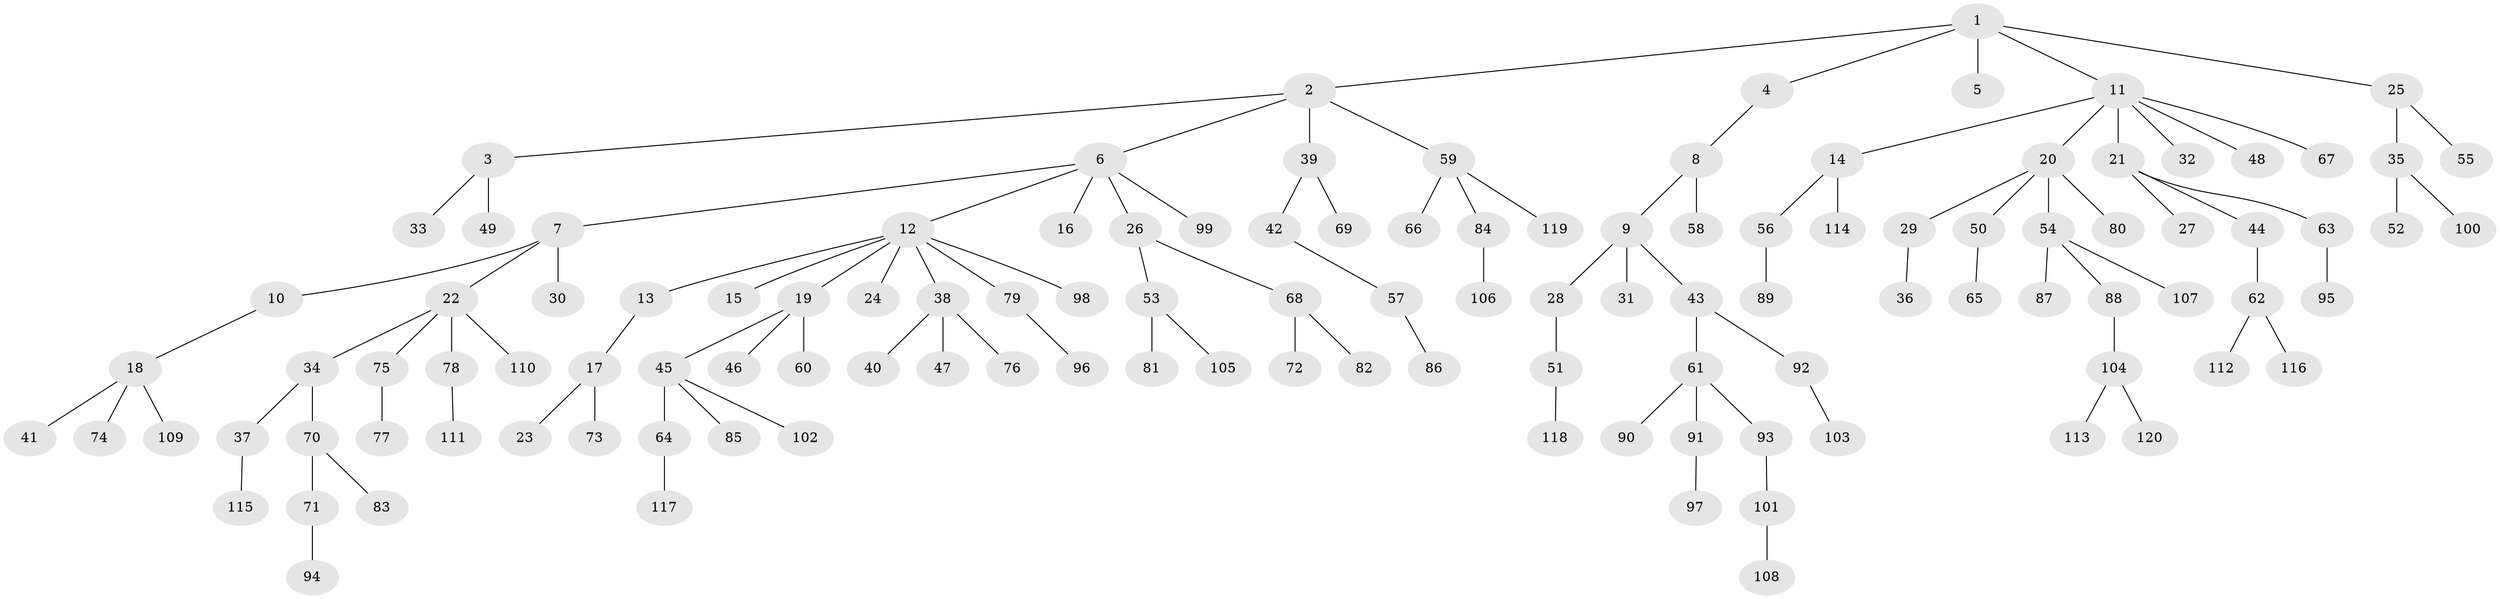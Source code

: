 // Generated by graph-tools (version 1.1) at 2025/37/03/09/25 02:37:03]
// undirected, 120 vertices, 119 edges
graph export_dot {
graph [start="1"]
  node [color=gray90,style=filled];
  1;
  2;
  3;
  4;
  5;
  6;
  7;
  8;
  9;
  10;
  11;
  12;
  13;
  14;
  15;
  16;
  17;
  18;
  19;
  20;
  21;
  22;
  23;
  24;
  25;
  26;
  27;
  28;
  29;
  30;
  31;
  32;
  33;
  34;
  35;
  36;
  37;
  38;
  39;
  40;
  41;
  42;
  43;
  44;
  45;
  46;
  47;
  48;
  49;
  50;
  51;
  52;
  53;
  54;
  55;
  56;
  57;
  58;
  59;
  60;
  61;
  62;
  63;
  64;
  65;
  66;
  67;
  68;
  69;
  70;
  71;
  72;
  73;
  74;
  75;
  76;
  77;
  78;
  79;
  80;
  81;
  82;
  83;
  84;
  85;
  86;
  87;
  88;
  89;
  90;
  91;
  92;
  93;
  94;
  95;
  96;
  97;
  98;
  99;
  100;
  101;
  102;
  103;
  104;
  105;
  106;
  107;
  108;
  109;
  110;
  111;
  112;
  113;
  114;
  115;
  116;
  117;
  118;
  119;
  120;
  1 -- 2;
  1 -- 4;
  1 -- 5;
  1 -- 11;
  1 -- 25;
  2 -- 3;
  2 -- 6;
  2 -- 39;
  2 -- 59;
  3 -- 33;
  3 -- 49;
  4 -- 8;
  6 -- 7;
  6 -- 12;
  6 -- 16;
  6 -- 26;
  6 -- 99;
  7 -- 10;
  7 -- 22;
  7 -- 30;
  8 -- 9;
  8 -- 58;
  9 -- 28;
  9 -- 31;
  9 -- 43;
  10 -- 18;
  11 -- 14;
  11 -- 20;
  11 -- 21;
  11 -- 32;
  11 -- 48;
  11 -- 67;
  12 -- 13;
  12 -- 15;
  12 -- 19;
  12 -- 24;
  12 -- 38;
  12 -- 79;
  12 -- 98;
  13 -- 17;
  14 -- 56;
  14 -- 114;
  17 -- 23;
  17 -- 73;
  18 -- 41;
  18 -- 74;
  18 -- 109;
  19 -- 45;
  19 -- 46;
  19 -- 60;
  20 -- 29;
  20 -- 50;
  20 -- 54;
  20 -- 80;
  21 -- 27;
  21 -- 44;
  21 -- 63;
  22 -- 34;
  22 -- 75;
  22 -- 78;
  22 -- 110;
  25 -- 35;
  25 -- 55;
  26 -- 53;
  26 -- 68;
  28 -- 51;
  29 -- 36;
  34 -- 37;
  34 -- 70;
  35 -- 52;
  35 -- 100;
  37 -- 115;
  38 -- 40;
  38 -- 47;
  38 -- 76;
  39 -- 42;
  39 -- 69;
  42 -- 57;
  43 -- 61;
  43 -- 92;
  44 -- 62;
  45 -- 64;
  45 -- 85;
  45 -- 102;
  50 -- 65;
  51 -- 118;
  53 -- 81;
  53 -- 105;
  54 -- 87;
  54 -- 88;
  54 -- 107;
  56 -- 89;
  57 -- 86;
  59 -- 66;
  59 -- 84;
  59 -- 119;
  61 -- 90;
  61 -- 91;
  61 -- 93;
  62 -- 112;
  62 -- 116;
  63 -- 95;
  64 -- 117;
  68 -- 72;
  68 -- 82;
  70 -- 71;
  70 -- 83;
  71 -- 94;
  75 -- 77;
  78 -- 111;
  79 -- 96;
  84 -- 106;
  88 -- 104;
  91 -- 97;
  92 -- 103;
  93 -- 101;
  101 -- 108;
  104 -- 113;
  104 -- 120;
}
